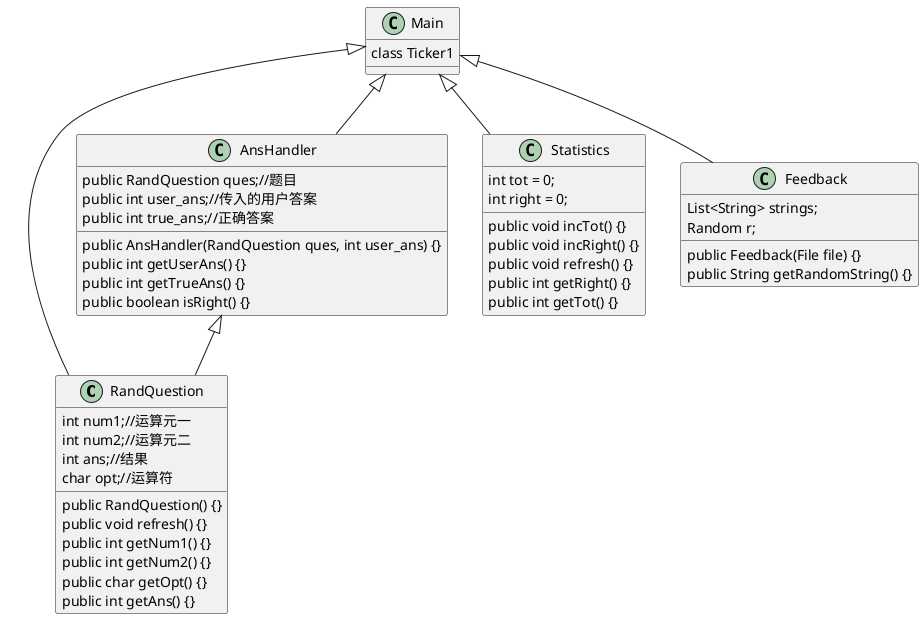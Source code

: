 @startuml

class RandQuestion {
    int num1;//运算元一
    int num2;//运算元二
    int ans;//结果
    char opt;//运算符
    public RandQuestion() {}
    public void refresh() {}
    public int getNum1() {}
    public int getNum2() {}
    public char getOpt() {}
    public int getAns() {}
}
class AnsHandler {
    public RandQuestion ques;//题目
    public int user_ans;//传入的用户答案
    public int true_ans;//正确答案
    public AnsHandler(RandQuestion ques, int user_ans) {}
    public int getUserAns() {}
    public int getTrueAns() {}
    public boolean isRight() {}
}
class Statistics {
    int tot = 0;
    int right = 0;
    public void incTot() {}
    public void incRight() {}
    public void refresh() {}
    public int getRight() {}
    public int getTot() {}
}
class Main {
class Ticker1
}
class Feedback {
    List<String> strings;
    Random r;
    public Feedback(File file) {}
    public String getRandomString() {}

}

AnsHandler<|-- RandQuestion
Main <|-- RandQuestion
Main <|-- AnsHandler
Main <|-- Statistics
Main <|--Feedback


@enduml